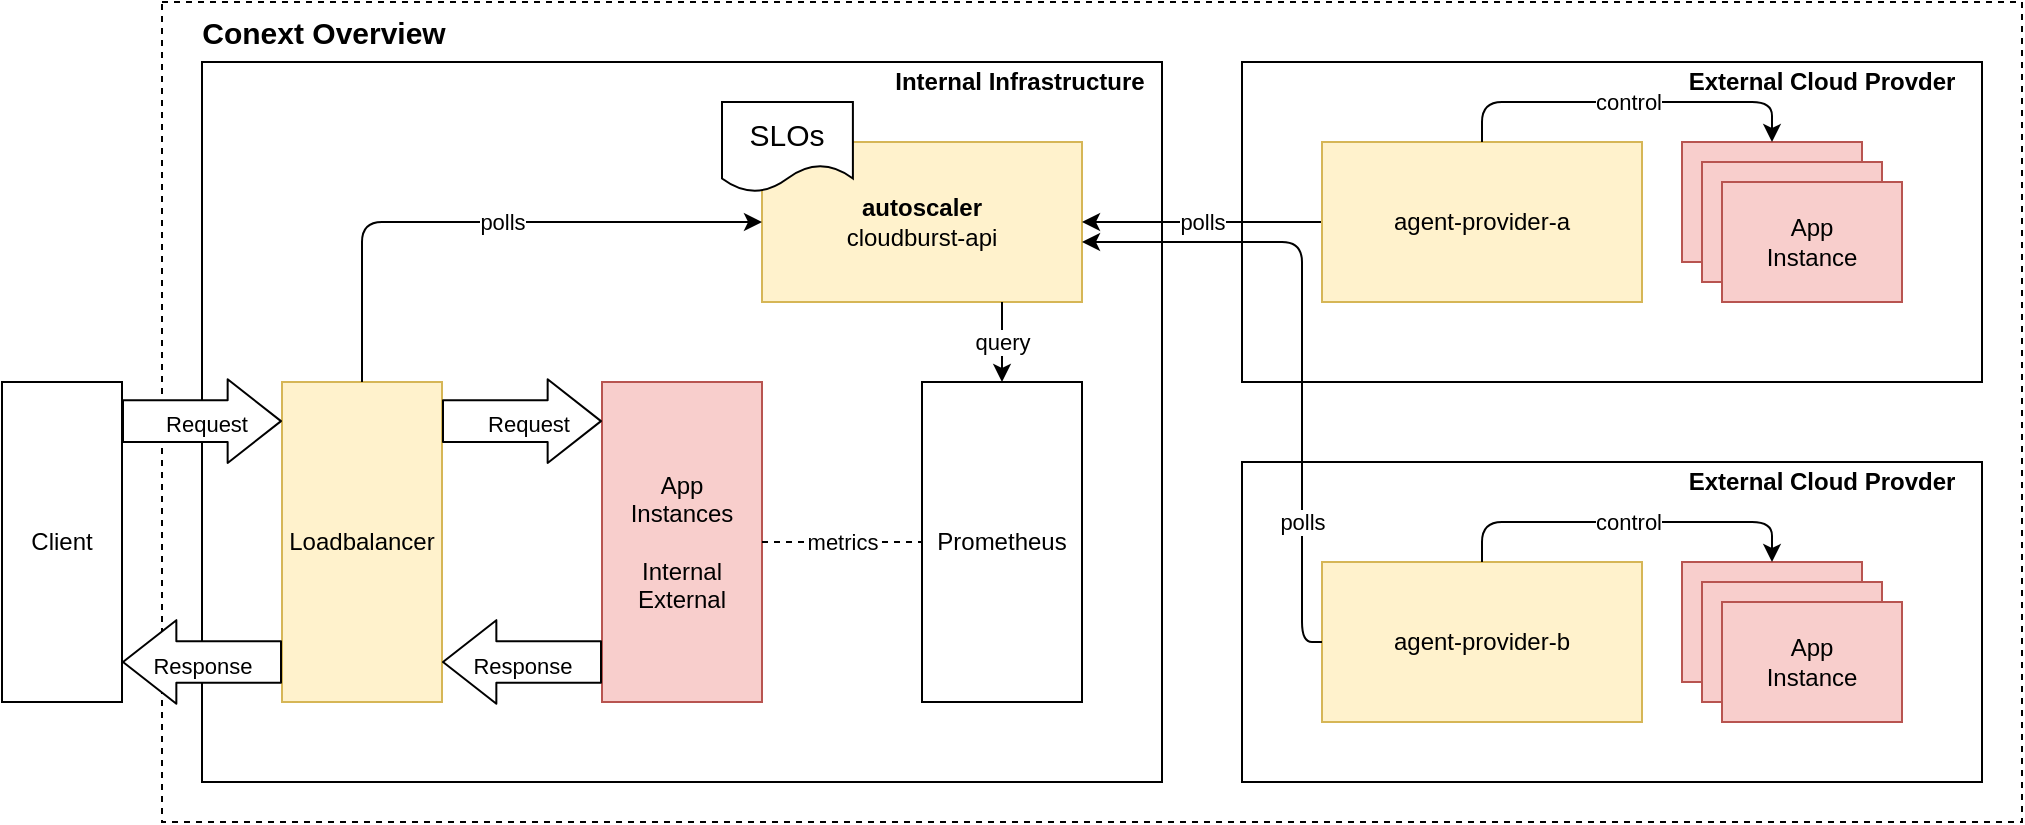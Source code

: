 <mxfile version="14.0.1" type="device"><diagram name="Page-1" id="5f0bae14-7c28-e335-631c-24af17079c00"><mxGraphModel dx="1878" dy="1143" grid="1" gridSize="10" guides="1" tooltips="1" connect="1" arrows="1" fold="1" page="1" pageScale="1" pageWidth="1100" pageHeight="850" background="#ffffff" math="0" shadow="0"><root><mxCell id="0"/><mxCell id="1" parent="0"/><mxCell id="QkunqmhB1MiF7PVuxF1a-61" value="" style="rounded=0;whiteSpace=wrap;html=1;dashed=1;" vertex="1" parent="1"><mxGeometry x="140" y="50" width="930" height="410" as="geometry"/></mxCell><mxCell id="QkunqmhB1MiF7PVuxF1a-1" value="Client" style="rounded=0;whiteSpace=wrap;html=1;" vertex="1" parent="1"><mxGeometry x="60" y="240" width="60" height="160" as="geometry"/></mxCell><mxCell id="QkunqmhB1MiF7PVuxF1a-5" value="" style="rounded=0;whiteSpace=wrap;html=1;" vertex="1" parent="1"><mxGeometry x="160" y="80" width="480" height="360" as="geometry"/></mxCell><mxCell id="QkunqmhB1MiF7PVuxF1a-6" value="Loadbalancer" style="rounded=0;whiteSpace=wrap;html=1;fillColor=#fff2cc;strokeColor=#d6b656;" vertex="1" parent="1"><mxGeometry x="200" y="240" width="80" height="160" as="geometry"/></mxCell><mxCell id="QkunqmhB1MiF7PVuxF1a-7" value="App&lt;br&gt;Instances&lt;br&gt;&lt;br&gt;Internal&lt;br&gt;External" style="rounded=0;whiteSpace=wrap;html=1;fillColor=#f8cecc;strokeColor=#b85450;" vertex="1" parent="1"><mxGeometry x="360" y="240" width="80" height="160" as="geometry"/></mxCell><mxCell id="QkunqmhB1MiF7PVuxF1a-8" value="Prometheus" style="rounded=0;whiteSpace=wrap;html=1;" vertex="1" parent="1"><mxGeometry x="520" y="240" width="80" height="160" as="geometry"/></mxCell><mxCell id="QkunqmhB1MiF7PVuxF1a-9" value="&lt;b&gt;autoscaler&lt;/b&gt;&lt;br&gt;cloudburst-api" style="rounded=0;whiteSpace=wrap;html=1;fillColor=#fff2cc;strokeColor=#d6b656;" vertex="1" parent="1"><mxGeometry x="440" y="120" width="160" height="80" as="geometry"/></mxCell><mxCell id="QkunqmhB1MiF7PVuxF1a-19" value="query" style="endArrow=classic;html=1;exitX=0.75;exitY=1;exitDx=0;exitDy=0;entryX=0.5;entryY=0;entryDx=0;entryDy=0;" edge="1" parent="1" source="QkunqmhB1MiF7PVuxF1a-9" target="QkunqmhB1MiF7PVuxF1a-8"><mxGeometry width="50" height="50" relative="1" as="geometry"><mxPoint x="730" y="210" as="sourcePoint"/><mxPoint x="780" y="160" as="targetPoint"/></mxGeometry></mxCell><mxCell id="QkunqmhB1MiF7PVuxF1a-20" value="" style="endArrow=classic;html=1;entryX=0;entryY=0.5;entryDx=0;entryDy=0;exitX=0.5;exitY=0;exitDx=0;exitDy=0;" edge="1" parent="1" source="QkunqmhB1MiF7PVuxF1a-6" target="QkunqmhB1MiF7PVuxF1a-9"><mxGeometry width="50" height="50" relative="1" as="geometry"><mxPoint x="120" y="190" as="sourcePoint"/><mxPoint x="170" y="140" as="targetPoint"/><Array as="points"><mxPoint x="240" y="160"/></Array></mxGeometry></mxCell><mxCell id="QkunqmhB1MiF7PVuxF1a-34" value="polls" style="edgeLabel;html=1;align=center;verticalAlign=middle;resizable=0;points=[];" vertex="1" connectable="0" parent="QkunqmhB1MiF7PVuxF1a-20"><mxGeometry x="0.07" y="1" relative="1" as="geometry"><mxPoint y="1" as="offset"/></mxGeometry></mxCell><mxCell id="QkunqmhB1MiF7PVuxF1a-22" value="" style="rounded=0;whiteSpace=wrap;html=1;" vertex="1" parent="1"><mxGeometry x="680" y="80" width="370" height="160" as="geometry"/></mxCell><mxCell id="QkunqmhB1MiF7PVuxF1a-23" value="" style="rounded=0;whiteSpace=wrap;html=1;" vertex="1" parent="1"><mxGeometry x="680" y="280" width="370" height="160" as="geometry"/></mxCell><mxCell id="QkunqmhB1MiF7PVuxF1a-25" value="" style="shape=flexArrow;endArrow=classic;html=1;fillColor=#ffffff;width=20.833;endSize=8.558;" edge="1" parent="1"><mxGeometry width="50" height="50" relative="1" as="geometry"><mxPoint x="120" y="259.58" as="sourcePoint"/><mxPoint x="200" y="259.58" as="targetPoint"/></mxGeometry></mxCell><mxCell id="QkunqmhB1MiF7PVuxF1a-26" value="Request" style="edgeLabel;html=1;align=center;verticalAlign=middle;resizable=0;points=[];" vertex="1" connectable="0" parent="QkunqmhB1MiF7PVuxF1a-25"><mxGeometry x="-0.35" y="1" relative="1" as="geometry"><mxPoint x="16" y="2" as="offset"/></mxGeometry></mxCell><mxCell id="QkunqmhB1MiF7PVuxF1a-27" value="" style="shape=flexArrow;endArrow=classic;html=1;fillColor=#ffffff;width=20.833;endSize=8.558;" edge="1" parent="1"><mxGeometry width="50" height="50" relative="1" as="geometry"><mxPoint x="280" y="259.58" as="sourcePoint"/><mxPoint x="360" y="259.58" as="targetPoint"/></mxGeometry></mxCell><mxCell id="QkunqmhB1MiF7PVuxF1a-28" value="Request" style="edgeLabel;html=1;align=center;verticalAlign=middle;resizable=0;points=[];" vertex="1" connectable="0" parent="QkunqmhB1MiF7PVuxF1a-27"><mxGeometry x="-0.35" y="1" relative="1" as="geometry"><mxPoint x="17" y="2" as="offset"/></mxGeometry></mxCell><mxCell id="QkunqmhB1MiF7PVuxF1a-29" value="" style="shape=flexArrow;endArrow=classic;html=1;fillColor=#ffffff;width=20.833;endSize=8.558;" edge="1" parent="1"><mxGeometry width="50" height="50" relative="1" as="geometry"><mxPoint x="360" y="380.0" as="sourcePoint"/><mxPoint x="280" y="380" as="targetPoint"/></mxGeometry></mxCell><mxCell id="QkunqmhB1MiF7PVuxF1a-30" value="Response" style="edgeLabel;html=1;align=center;verticalAlign=middle;resizable=0;points=[];" vertex="1" connectable="0" parent="QkunqmhB1MiF7PVuxF1a-29"><mxGeometry x="-0.35" y="1" relative="1" as="geometry"><mxPoint x="-14.17" y="1" as="offset"/></mxGeometry></mxCell><mxCell id="QkunqmhB1MiF7PVuxF1a-32" value="" style="shape=flexArrow;endArrow=classic;html=1;fillColor=#ffffff;width=20.833;endSize=8.558;" edge="1" parent="1"><mxGeometry width="50" height="50" relative="1" as="geometry"><mxPoint x="200" y="380.0" as="sourcePoint"/><mxPoint x="120" y="380" as="targetPoint"/></mxGeometry></mxCell><mxCell id="QkunqmhB1MiF7PVuxF1a-33" value="Response" style="edgeLabel;html=1;align=center;verticalAlign=middle;resizable=0;points=[];" vertex="1" connectable="0" parent="QkunqmhB1MiF7PVuxF1a-32"><mxGeometry x="-0.35" y="1" relative="1" as="geometry"><mxPoint x="-14.17" y="1" as="offset"/></mxGeometry></mxCell><mxCell id="QkunqmhB1MiF7PVuxF1a-36" value="" style="endArrow=none;dashed=1;html=1;fillColor=#ffffff;exitX=1;exitY=0.5;exitDx=0;exitDy=0;" edge="1" parent="1" source="QkunqmhB1MiF7PVuxF1a-7" target="QkunqmhB1MiF7PVuxF1a-8"><mxGeometry width="50" height="50" relative="1" as="geometry"><mxPoint x="450" y="500" as="sourcePoint"/><mxPoint x="500" y="450" as="targetPoint"/></mxGeometry></mxCell><mxCell id="QkunqmhB1MiF7PVuxF1a-37" value="metrics" style="edgeLabel;html=1;align=center;verticalAlign=middle;resizable=0;points=[];" vertex="1" connectable="0" parent="QkunqmhB1MiF7PVuxF1a-36"><mxGeometry x="-0.267" y="-1" relative="1" as="geometry"><mxPoint x="10" y="-1" as="offset"/></mxGeometry></mxCell><mxCell id="QkunqmhB1MiF7PVuxF1a-45" value="polls" style="edgeStyle=orthogonalEdgeStyle;rounded=0;orthogonalLoop=1;jettySize=auto;html=1;fillColor=#ffffff;entryX=1;entryY=0.5;entryDx=0;entryDy=0;" edge="1" parent="1" source="QkunqmhB1MiF7PVuxF1a-38" target="QkunqmhB1MiF7PVuxF1a-9"><mxGeometry relative="1" as="geometry"/></mxCell><mxCell id="QkunqmhB1MiF7PVuxF1a-38" value="agent-provider-a" style="rounded=0;whiteSpace=wrap;html=1;fillColor=#fff2cc;strokeColor=#d6b656;" vertex="1" parent="1"><mxGeometry x="720" y="120" width="160" height="80" as="geometry"/></mxCell><mxCell id="QkunqmhB1MiF7PVuxF1a-39" value="agent-provider-b" style="rounded=0;whiteSpace=wrap;html=1;fillColor=#fff2cc;strokeColor=#d6b656;" vertex="1" parent="1"><mxGeometry x="720" y="330" width="160" height="80" as="geometry"/></mxCell><mxCell id="QkunqmhB1MiF7PVuxF1a-44" value="polls" style="endArrow=classic;html=1;fillColor=#ffffff;exitX=0;exitY=0.5;exitDx=0;exitDy=0;entryX=1;entryY=0.625;entryDx=0;entryDy=0;entryPerimeter=0;" edge="1" parent="1" source="QkunqmhB1MiF7PVuxF1a-39" target="QkunqmhB1MiF7PVuxF1a-9"><mxGeometry x="-0.562" width="50" height="50" relative="1" as="geometry"><mxPoint x="640" y="510" as="sourcePoint"/><mxPoint x="690" y="460" as="targetPoint"/><Array as="points"><mxPoint x="710" y="370"/><mxPoint x="710" y="170"/></Array><mxPoint as="offset"/></mxGeometry></mxCell><mxCell id="QkunqmhB1MiF7PVuxF1a-47" value="Container&lt;br&gt;Instance" style="rounded=0;whiteSpace=wrap;html=1;fillColor=#f8cecc;strokeColor=#b85450;" vertex="1" parent="1"><mxGeometry x="900" y="120" width="90" height="60" as="geometry"/></mxCell><mxCell id="QkunqmhB1MiF7PVuxF1a-49" value="Container&lt;br&gt;Instance" style="rounded=0;whiteSpace=wrap;html=1;fillColor=#f8cecc;strokeColor=#b85450;" vertex="1" parent="1"><mxGeometry x="910" y="130" width="90" height="60" as="geometry"/></mxCell><mxCell id="QkunqmhB1MiF7PVuxF1a-50" value="App&lt;br&gt;Instance" style="rounded=0;whiteSpace=wrap;html=1;fillColor=#f8cecc;strokeColor=#b85450;" vertex="1" parent="1"><mxGeometry x="920" y="140" width="90" height="60" as="geometry"/></mxCell><mxCell id="QkunqmhB1MiF7PVuxF1a-51" value="Container&lt;br&gt;Instance" style="rounded=0;whiteSpace=wrap;html=1;fillColor=#f8cecc;strokeColor=#b85450;" vertex="1" parent="1"><mxGeometry x="900" y="330" width="90" height="60" as="geometry"/></mxCell><mxCell id="QkunqmhB1MiF7PVuxF1a-52" value="Container&lt;br&gt;Instance" style="rounded=0;whiteSpace=wrap;html=1;fillColor=#f8cecc;strokeColor=#b85450;" vertex="1" parent="1"><mxGeometry x="910" y="340" width="90" height="60" as="geometry"/></mxCell><mxCell id="QkunqmhB1MiF7PVuxF1a-53" value="App&lt;br&gt;Instance" style="rounded=0;whiteSpace=wrap;html=1;fillColor=#f8cecc;strokeColor=#b85450;" vertex="1" parent="1"><mxGeometry x="920" y="350" width="90" height="60" as="geometry"/></mxCell><mxCell id="QkunqmhB1MiF7PVuxF1a-56" value="control" style="endArrow=classic;html=1;fillColor=#ffffff;exitX=0.5;exitY=0;exitDx=0;exitDy=0;entryX=0.5;entryY=0;entryDx=0;entryDy=0;" edge="1" parent="1" source="QkunqmhB1MiF7PVuxF1a-38" target="QkunqmhB1MiF7PVuxF1a-47"><mxGeometry width="50" height="50" relative="1" as="geometry"><mxPoint x="870" y="90" as="sourcePoint"/><mxPoint x="920" y="40" as="targetPoint"/><Array as="points"><mxPoint x="800" y="100"/><mxPoint x="945" y="100"/></Array></mxGeometry></mxCell><mxCell id="QkunqmhB1MiF7PVuxF1a-57" value="control" style="endArrow=classic;html=1;fillColor=#ffffff;exitX=0.5;exitY=0;exitDx=0;exitDy=0;entryX=0.5;entryY=0;entryDx=0;entryDy=0;" edge="1" parent="1" source="QkunqmhB1MiF7PVuxF1a-39" target="QkunqmhB1MiF7PVuxF1a-51"><mxGeometry width="50" height="50" relative="1" as="geometry"><mxPoint x="840" y="490" as="sourcePoint"/><mxPoint x="890" y="440" as="targetPoint"/><Array as="points"><mxPoint x="800" y="310"/><mxPoint x="945" y="310"/></Array></mxGeometry></mxCell><mxCell id="QkunqmhB1MiF7PVuxF1a-58" value="External Cloud Provder" style="text;html=1;strokeColor=none;fillColor=none;align=center;verticalAlign=middle;whiteSpace=wrap;rounded=0;fontStyle=1" vertex="1" parent="1"><mxGeometry x="900" y="280" width="140" height="20" as="geometry"/></mxCell><mxCell id="QkunqmhB1MiF7PVuxF1a-59" value="External Cloud Provder" style="text;html=1;strokeColor=none;fillColor=none;align=center;verticalAlign=middle;whiteSpace=wrap;rounded=0;fontStyle=1" vertex="1" parent="1"><mxGeometry x="900" y="80" width="140" height="20" as="geometry"/></mxCell><mxCell id="QkunqmhB1MiF7PVuxF1a-60" value="&lt;b&gt;Internal Infrastructure&lt;/b&gt;" style="text;html=1;strokeColor=none;fillColor=none;align=center;verticalAlign=middle;whiteSpace=wrap;rounded=0;" vertex="1" parent="1"><mxGeometry x="500" y="80" width="138" height="20" as="geometry"/></mxCell><mxCell id="QkunqmhB1MiF7PVuxF1a-62" value="Conext Overview" style="text;html=1;strokeColor=none;fillColor=none;align=center;verticalAlign=middle;whiteSpace=wrap;rounded=0;fontStyle=1;fontSize=15;" vertex="1" parent="1"><mxGeometry x="141" y="55" width="160" height="20" as="geometry"/></mxCell><mxCell id="QkunqmhB1MiF7PVuxF1a-63" value="" style="shape=image;verticalLabelPosition=bottom;labelBackgroundColor=#ffffff;verticalAlign=top;aspect=fixed;imageAspect=0;image=https://upload.wikimedia.org/wikipedia/commons/thumb/3/38/Prometheus_software_logo.svg/200px-Prometheus_software_logo.svg.png;" vertex="1" parent="1"><mxGeometry x="538.28" y="340" width="43.44" height="43" as="geometry"/></mxCell><mxCell id="QkunqmhB1MiF7PVuxF1a-65" value="SLOs" style="shape=document;whiteSpace=wrap;html=1;boundedLbl=1;fontSize=15;" vertex="1" parent="1"><mxGeometry x="420" y="100" width="65.45" height="45" as="geometry"/></mxCell></root></mxGraphModel></diagram></mxfile>